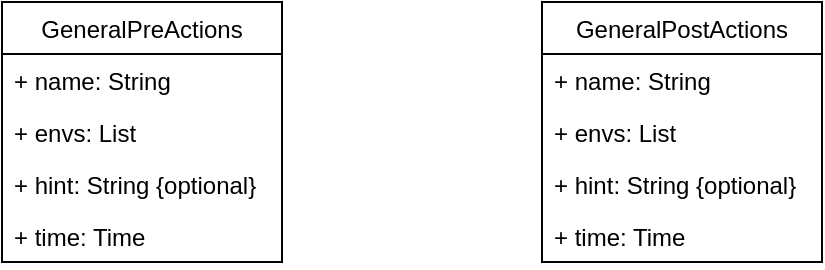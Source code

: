 <mxfile version="16.5.3" type="github">
  <diagram id="qTQyHa3P55nb8AETZ46H" name="Page-1">
    <mxGraphModel dx="1422" dy="752" grid="1" gridSize="10" guides="1" tooltips="1" connect="1" arrows="1" fold="1" page="1" pageScale="1" pageWidth="827" pageHeight="1169" math="0" shadow="0">
      <root>
        <mxCell id="0" />
        <mxCell id="1" parent="0" />
        <mxCell id="mDCQHi0GecgMQoZYUr2C-1" value="GeneralPreActions" style="swimlane;fontStyle=0;childLayout=stackLayout;horizontal=1;startSize=26;fillColor=none;horizontalStack=0;resizeParent=1;resizeParentMax=0;resizeLast=0;collapsible=1;marginBottom=0;" vertex="1" parent="1">
          <mxGeometry x="90" y="120" width="140" height="130" as="geometry" />
        </mxCell>
        <mxCell id="mDCQHi0GecgMQoZYUr2C-2" value="+ name: String" style="text;strokeColor=none;fillColor=none;align=left;verticalAlign=top;spacingLeft=4;spacingRight=4;overflow=hidden;rotatable=0;points=[[0,0.5],[1,0.5]];portConstraint=eastwest;" vertex="1" parent="mDCQHi0GecgMQoZYUr2C-1">
          <mxGeometry y="26" width="140" height="26" as="geometry" />
        </mxCell>
        <mxCell id="mDCQHi0GecgMQoZYUr2C-3" value="+ envs: List" style="text;strokeColor=none;fillColor=none;align=left;verticalAlign=top;spacingLeft=4;spacingRight=4;overflow=hidden;rotatable=0;points=[[0,0.5],[1,0.5]];portConstraint=eastwest;" vertex="1" parent="mDCQHi0GecgMQoZYUr2C-1">
          <mxGeometry y="52" width="140" height="26" as="geometry" />
        </mxCell>
        <mxCell id="mDCQHi0GecgMQoZYUr2C-7" value="+ hint: String {optional}" style="text;strokeColor=none;fillColor=none;align=left;verticalAlign=top;spacingLeft=4;spacingRight=4;overflow=hidden;rotatable=0;points=[[0,0.5],[1,0.5]];portConstraint=eastwest;" vertex="1" parent="mDCQHi0GecgMQoZYUr2C-1">
          <mxGeometry y="78" width="140" height="26" as="geometry" />
        </mxCell>
        <mxCell id="mDCQHi0GecgMQoZYUr2C-6" value="+ time: Time" style="text;strokeColor=none;fillColor=none;align=left;verticalAlign=top;spacingLeft=4;spacingRight=4;overflow=hidden;rotatable=0;points=[[0,0.5],[1,0.5]];portConstraint=eastwest;" vertex="1" parent="mDCQHi0GecgMQoZYUr2C-1">
          <mxGeometry y="104" width="140" height="26" as="geometry" />
        </mxCell>
        <mxCell id="mDCQHi0GecgMQoZYUr2C-8" value="GeneralPostActions" style="swimlane;fontStyle=0;childLayout=stackLayout;horizontal=1;startSize=26;fillColor=none;horizontalStack=0;resizeParent=1;resizeParentMax=0;resizeLast=0;collapsible=1;marginBottom=0;" vertex="1" parent="1">
          <mxGeometry x="360" y="120" width="140" height="130" as="geometry" />
        </mxCell>
        <mxCell id="mDCQHi0GecgMQoZYUr2C-9" value="+ name: String" style="text;strokeColor=none;fillColor=none;align=left;verticalAlign=top;spacingLeft=4;spacingRight=4;overflow=hidden;rotatable=0;points=[[0,0.5],[1,0.5]];portConstraint=eastwest;" vertex="1" parent="mDCQHi0GecgMQoZYUr2C-8">
          <mxGeometry y="26" width="140" height="26" as="geometry" />
        </mxCell>
        <mxCell id="mDCQHi0GecgMQoZYUr2C-10" value="+ envs: List" style="text;strokeColor=none;fillColor=none;align=left;verticalAlign=top;spacingLeft=4;spacingRight=4;overflow=hidden;rotatable=0;points=[[0,0.5],[1,0.5]];portConstraint=eastwest;" vertex="1" parent="mDCQHi0GecgMQoZYUr2C-8">
          <mxGeometry y="52" width="140" height="26" as="geometry" />
        </mxCell>
        <mxCell id="mDCQHi0GecgMQoZYUr2C-11" value="+ hint: String {optional}" style="text;strokeColor=none;fillColor=none;align=left;verticalAlign=top;spacingLeft=4;spacingRight=4;overflow=hidden;rotatable=0;points=[[0,0.5],[1,0.5]];portConstraint=eastwest;" vertex="1" parent="mDCQHi0GecgMQoZYUr2C-8">
          <mxGeometry y="78" width="140" height="26" as="geometry" />
        </mxCell>
        <mxCell id="mDCQHi0GecgMQoZYUr2C-12" value="+ time: Time" style="text;strokeColor=none;fillColor=none;align=left;verticalAlign=top;spacingLeft=4;spacingRight=4;overflow=hidden;rotatable=0;points=[[0,0.5],[1,0.5]];portConstraint=eastwest;" vertex="1" parent="mDCQHi0GecgMQoZYUr2C-8">
          <mxGeometry y="104" width="140" height="26" as="geometry" />
        </mxCell>
      </root>
    </mxGraphModel>
  </diagram>
</mxfile>
